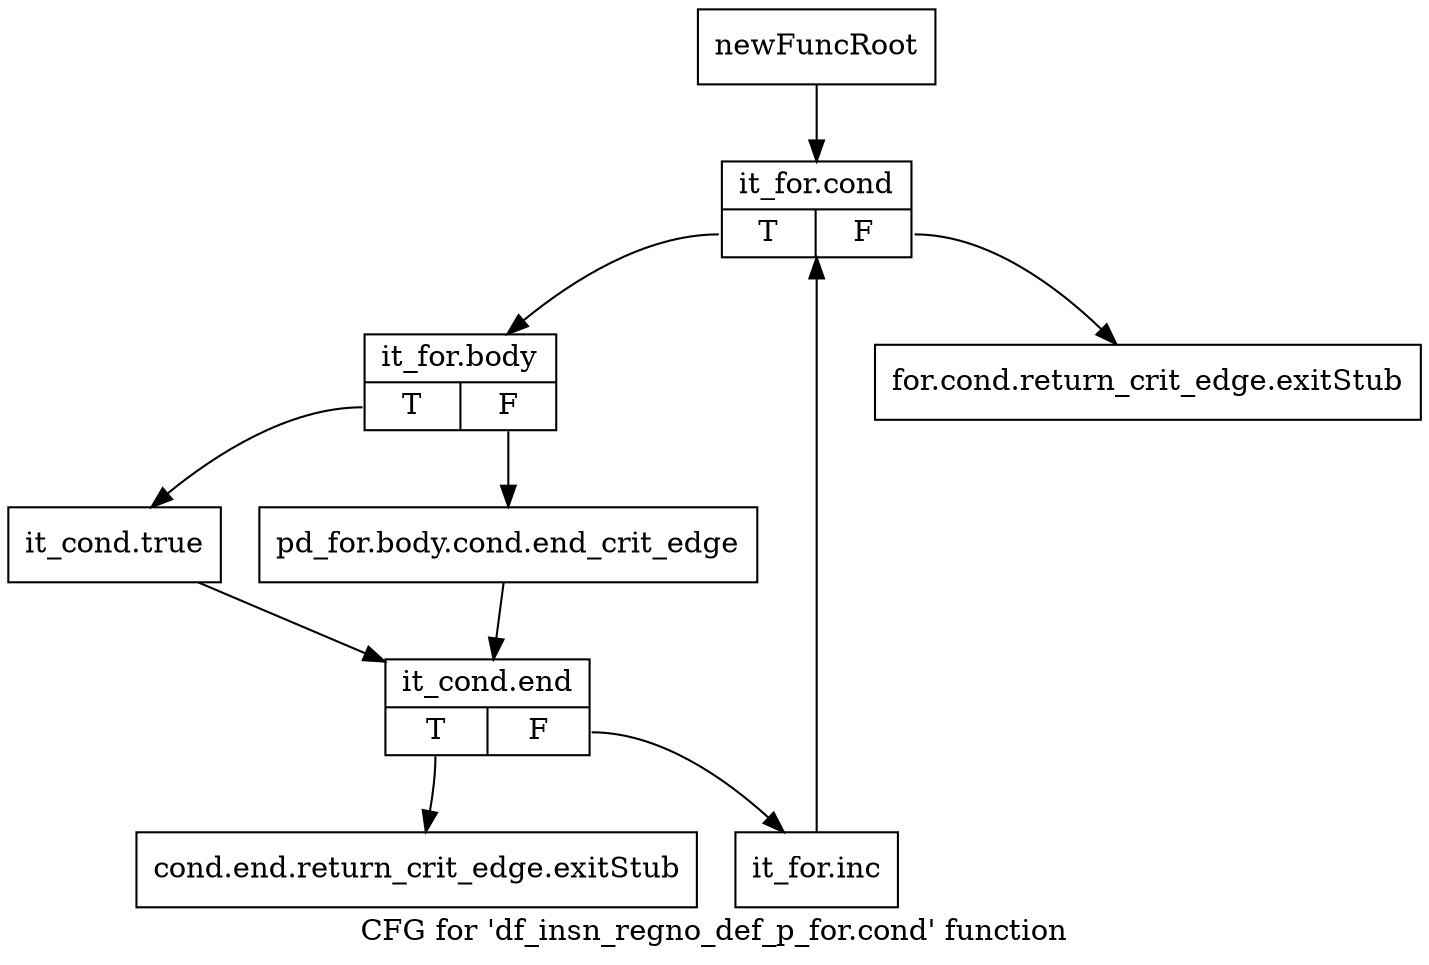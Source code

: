 digraph "CFG for 'df_insn_regno_def_p_for.cond' function" {
	label="CFG for 'df_insn_regno_def_p_for.cond' function";

	Node0xaa90e30 [shape=record,label="{newFuncRoot}"];
	Node0xaa90e30 -> Node0xaa90f20;
	Node0xaa90e80 [shape=record,label="{for.cond.return_crit_edge.exitStub}"];
	Node0xaa90ed0 [shape=record,label="{cond.end.return_crit_edge.exitStub}"];
	Node0xaa90f20 [shape=record,label="{it_for.cond|{<s0>T|<s1>F}}"];
	Node0xaa90f20:s0 -> Node0xaa90f70;
	Node0xaa90f20:s1 -> Node0xaa90e80;
	Node0xaa90f70 [shape=record,label="{it_for.body|{<s0>T|<s1>F}}"];
	Node0xaa90f70:s0 -> Node0xaa91010;
	Node0xaa90f70:s1 -> Node0xaa90fc0;
	Node0xaa90fc0 [shape=record,label="{pd_for.body.cond.end_crit_edge}"];
	Node0xaa90fc0 -> Node0xaa91060;
	Node0xaa91010 [shape=record,label="{it_cond.true}"];
	Node0xaa91010 -> Node0xaa91060;
	Node0xaa91060 [shape=record,label="{it_cond.end|{<s0>T|<s1>F}}"];
	Node0xaa91060:s0 -> Node0xaa90ed0;
	Node0xaa91060:s1 -> Node0xaa910b0;
	Node0xaa910b0 [shape=record,label="{it_for.inc}"];
	Node0xaa910b0 -> Node0xaa90f20;
}
